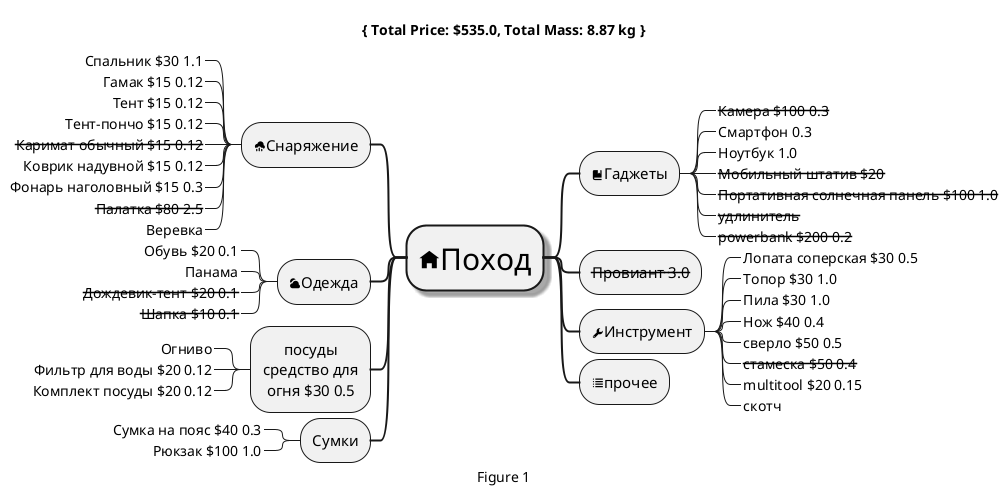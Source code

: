 @startmindmap
<style>
node {
    Padding 12
    Margin 3
    HorizontalAlignment center
    LineThickness 1.0

    RoundCorner 40
    MaximumWidth 100

}
:depth(0) {
    FontSize 30
    Shadowing 5.0
    LineThickness 2.0
}
:depth(1) {
    FontSize 15
}
:depth(2) {
    MaximumWidth None

}
</style>
caption Figure 1
title { Total Price: $535.0, Total Mass: 8.87 kg }
- <&home>Поход
-- <&rain>Снаряжение
---_ Спальник $30 1.1
---_ Гaмак $15 0.12
---_ Тент $15 0.12
---_ Тент-пончо $15 0.12
---_ <s>Каримат обычный $15 0.12</s>
---_ Коврик надувной $15 0.12
---_ Фонарь наголовный $15 0.3
---_ <s>Палатка $80 2.5</s>
---_ Веревка
++ <&book>Гаджеты
+++_ <s>Камера $100 0.3</s>
+++_ Смартфон 0.3
+++_ Ноутбук 1.0
+++_ <s>Мобильный штатив $20</s>
+++_ <s>Портативная солнечная панель $100 1.0</s>
+++_ <s>удлинитель</s>
+++_ <s>powerbank $200 0.2</s>

-- <&cloudy>Одежда
---_ Обувь $20 0.1
---_ Панама
---_ <s>Дождевик-тент $20 0.1</s>
---_ <s>Шапка $10 0.1</s>

-- посуды средство для огня $30 0.5
---_ Огниво
---_ Фильтр для воды $20 0.12
---_ Комплект посуды $20 0.12
-- Сумки
---_ Сумка на пояс $40 0.3
---_ Рюкзак $100 1.0

++ <s>Провиант 3.0</s>


++ <&wrench>Инструмент
+++_ Лопата соперская $30 0.5
+++_ Топор $30 1.0
+++_ Пила $30 1.0
+++_ Нож $40 0.4
+++_ сверло $50 0.5
+++_ <s>стамеска $50 0.4</s>
+++_ multitool $20 0.15
+++_ скотч

++ <&list>прочее
@endmindmap